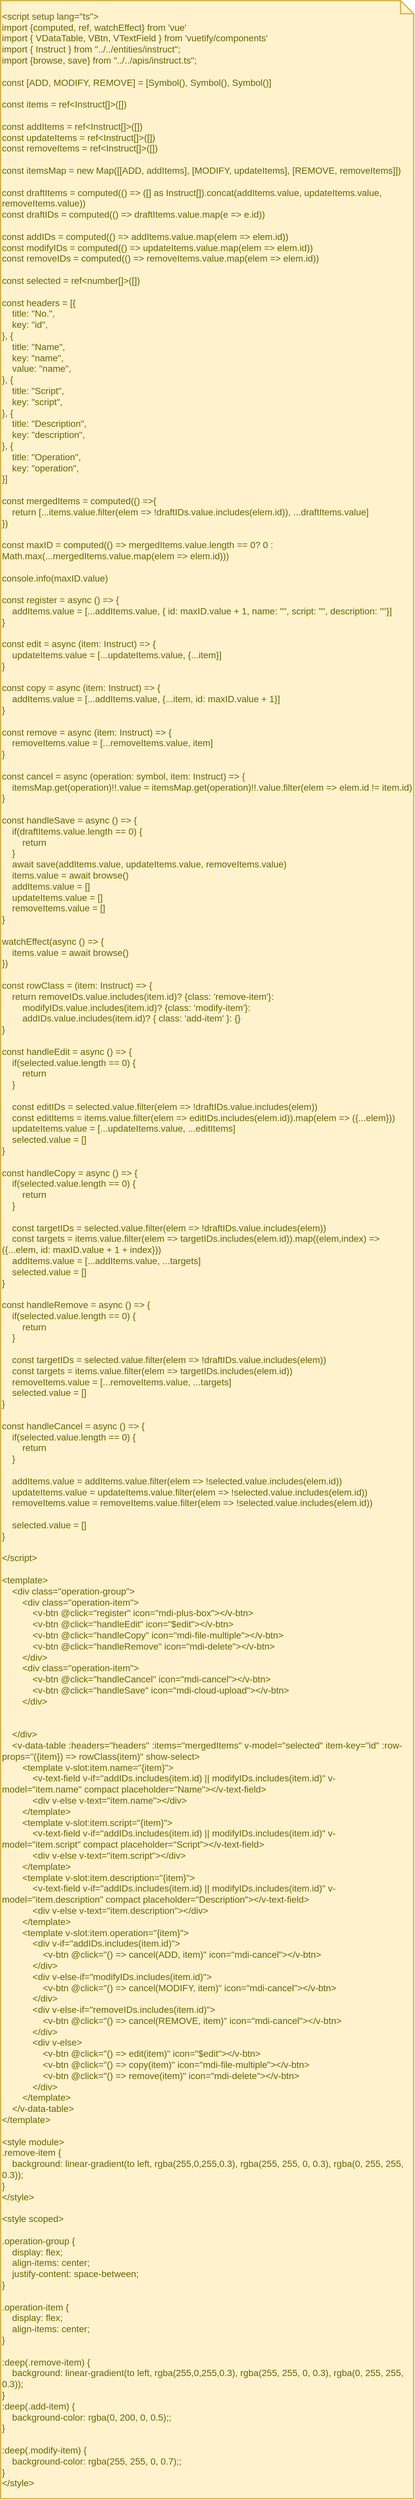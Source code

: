 <mxfile version="26.1.0">
  <diagram name="Page-1" id="iFm2WoA2XVPS7WGQNMdN">
    <mxGraphModel dx="1426" dy="781" grid="1" gridSize="10" guides="1" tooltips="1" connect="1" arrows="1" fold="1" page="1" pageScale="1" pageWidth="827" pageHeight="1169" math="0" shadow="0">
      <root>
        <mxCell id="0" />
        <mxCell id="1" parent="0" />
        <mxCell id="V4VD0yqdSJa1NpHtcIbv-1" value="&lt;div&gt;&amp;lt;script setup lang=&quot;ts&quot;&amp;gt;&lt;/div&gt;&lt;div&gt;import {computed, ref, watchEffect} from &#39;vue&#39;&lt;/div&gt;&lt;div&gt;import { VDataTable, VBtn, VTextField } from &#39;vuetify/components&#39;&lt;/div&gt;&lt;div&gt;import { Instruct } from &quot;../../entities/instruct&quot;;&lt;/div&gt;&lt;div&gt;import {browse, save} from &quot;../../apis/instruct.ts&quot;;&lt;/div&gt;&lt;div&gt;&lt;br&gt;&lt;/div&gt;&lt;div&gt;const [ADD, MODIFY, REMOVE] = [Symbol(), Symbol(), Symbol()]&lt;/div&gt;&lt;div&gt;&lt;br&gt;&lt;/div&gt;&lt;div&gt;const items = ref&amp;lt;Instruct[]&amp;gt;([])&lt;/div&gt;&lt;div&gt;&lt;br&gt;&lt;/div&gt;&lt;div&gt;const addItems = ref&amp;lt;Instruct[]&amp;gt;([])&lt;/div&gt;&lt;div&gt;const updateItems = ref&amp;lt;Instruct[]&amp;gt;([])&lt;/div&gt;&lt;div&gt;const removeItems = ref&amp;lt;Instruct[]&amp;gt;([])&lt;/div&gt;&lt;div&gt;&lt;br&gt;&lt;/div&gt;&lt;div&gt;const itemsMap = new Map([[ADD, addItems], [MODIFY, updateItems], [REMOVE, removeItems]])&lt;/div&gt;&lt;div&gt;&lt;br&gt;&lt;/div&gt;&lt;div&gt;const draftItems = computed(() =&amp;gt; ([] as Instruct[]).concat(addItems.value, updateItems.value, removeItems.value))&lt;/div&gt;&lt;div&gt;const draftIDs = computed(() =&amp;gt; draftItems.value.map(e =&amp;gt; e.id))&lt;/div&gt;&lt;div&gt;&lt;br&gt;&lt;/div&gt;&lt;div&gt;const addIDs = computed(() =&amp;gt; addItems.value.map(elem =&amp;gt; elem.id))&lt;/div&gt;&lt;div&gt;const modifyIDs = computed(() =&amp;gt; updateItems.value.map(elem =&amp;gt; elem.id))&lt;/div&gt;&lt;div&gt;const removeIDs = computed(() =&amp;gt; removeItems.value.map(elem =&amp;gt; elem.id))&lt;/div&gt;&lt;div&gt;&lt;br&gt;&lt;/div&gt;&lt;div&gt;const selected = ref&amp;lt;number[]&amp;gt;([])&lt;/div&gt;&lt;div&gt;&lt;br&gt;&lt;/div&gt;&lt;div&gt;const headers = [{&lt;/div&gt;&lt;div&gt;&amp;nbsp; &amp;nbsp; title: &quot;No.&quot;,&lt;/div&gt;&lt;div&gt;&amp;nbsp; &amp;nbsp; key: &quot;id&quot;,&lt;/div&gt;&lt;div&gt;}, {&lt;/div&gt;&lt;div&gt;&amp;nbsp; &amp;nbsp; title: &quot;Name&quot;,&lt;/div&gt;&lt;div&gt;&amp;nbsp; &amp;nbsp; key: &quot;name&quot;,&lt;/div&gt;&lt;div&gt;&amp;nbsp; &amp;nbsp; value: &quot;name&quot;,&lt;/div&gt;&lt;div&gt;}, {&lt;/div&gt;&lt;div&gt;&amp;nbsp; &amp;nbsp; title: &quot;Script&quot;,&lt;/div&gt;&lt;div&gt;&amp;nbsp; &amp;nbsp; key: &quot;script&quot;,&lt;/div&gt;&lt;div&gt;}, {&lt;/div&gt;&lt;div&gt;&amp;nbsp; &amp;nbsp; title: &quot;Description&quot;,&lt;/div&gt;&lt;div&gt;&amp;nbsp; &amp;nbsp; key: &quot;description&quot;,&lt;/div&gt;&lt;div&gt;}, {&lt;/div&gt;&lt;div&gt;&amp;nbsp; &amp;nbsp; title: &quot;Operation&quot;,&lt;/div&gt;&lt;div&gt;&amp;nbsp; &amp;nbsp; key: &quot;operation&quot;,&lt;/div&gt;&lt;div&gt;}]&lt;/div&gt;&lt;div&gt;&lt;br&gt;&lt;/div&gt;&lt;div&gt;const mergedItems = computed(() =&amp;gt;{&lt;/div&gt;&lt;div&gt;&amp;nbsp; &amp;nbsp; return [...items.value.filter(elem =&amp;gt; !draftIDs.value.includes(elem.id)), ...draftItems.value]&lt;/div&gt;&lt;div&gt;})&lt;/div&gt;&lt;div&gt;&lt;br&gt;&lt;/div&gt;&lt;div&gt;const maxID = computed(() =&amp;gt; mergedItems.value.length == 0? 0 : Math.max(...mergedItems.value.map(elem =&amp;gt; elem.id)))&lt;/div&gt;&lt;div&gt;&lt;br&gt;&lt;/div&gt;&lt;div&gt;console.info(maxID.value)&lt;/div&gt;&lt;div&gt;&lt;br&gt;&lt;/div&gt;&lt;div&gt;const register = async () =&amp;gt; {&lt;/div&gt;&lt;div&gt;&amp;nbsp; &amp;nbsp; addItems.value = [...addItems.value, { id: maxID.value + 1, name: &quot;&quot;, script: &quot;&quot;, description: &quot;&quot;}]&lt;/div&gt;&lt;div&gt;}&lt;/div&gt;&lt;div&gt;&lt;br&gt;&lt;/div&gt;&lt;div&gt;const edit = async (item: Instruct) =&amp;gt; {&lt;/div&gt;&lt;div&gt;&amp;nbsp; &amp;nbsp; updateItems.value = [...updateItems.value, {...item}]&lt;/div&gt;&lt;div&gt;}&lt;/div&gt;&lt;div&gt;&lt;br&gt;&lt;/div&gt;&lt;div&gt;const copy = async (item: Instruct) =&amp;gt; {&lt;/div&gt;&lt;div&gt;&amp;nbsp; &amp;nbsp; addItems.value = [...addItems.value, {...item, id: maxID.value + 1}]&lt;/div&gt;&lt;div&gt;}&lt;/div&gt;&lt;div&gt;&lt;br&gt;&lt;/div&gt;&lt;div&gt;const remove = async (item: Instruct) =&amp;gt; {&lt;/div&gt;&lt;div&gt;&amp;nbsp; &amp;nbsp; removeItems.value = [...removeItems.value, item]&lt;/div&gt;&lt;div&gt;}&lt;/div&gt;&lt;div&gt;&lt;br&gt;&lt;/div&gt;&lt;div&gt;const cancel = async (operation: symbol, item: Instruct) =&amp;gt; {&lt;/div&gt;&lt;div&gt;&amp;nbsp; &amp;nbsp; itemsMap.get(operation)!!.value = itemsMap.get(operation)!!.value.filter(elem =&amp;gt; elem.id != item.id)&lt;/div&gt;&lt;div&gt;}&lt;/div&gt;&lt;div&gt;&lt;br&gt;&lt;/div&gt;&lt;div&gt;const handleSave = async () =&amp;gt; {&lt;/div&gt;&lt;div&gt;&amp;nbsp; &amp;nbsp; if(draftItems.value.length == 0) {&lt;/div&gt;&lt;div&gt;&amp;nbsp; &amp;nbsp; &amp;nbsp; &amp;nbsp; return&lt;/div&gt;&lt;div&gt;&amp;nbsp; &amp;nbsp; }&lt;/div&gt;&lt;div&gt;&amp;nbsp; &amp;nbsp; await save(addItems.value, updateItems.value, removeItems.value)&lt;/div&gt;&lt;div&gt;&amp;nbsp; &amp;nbsp; items.value = await browse()&lt;/div&gt;&lt;div&gt;&amp;nbsp; &amp;nbsp; addItems.value = []&lt;/div&gt;&lt;div&gt;&amp;nbsp; &amp;nbsp; updateItems.value = []&lt;/div&gt;&lt;div&gt;&amp;nbsp; &amp;nbsp; removeItems.value = []&lt;/div&gt;&lt;div&gt;}&lt;/div&gt;&lt;div&gt;&lt;br&gt;&lt;/div&gt;&lt;div&gt;watchEffect(async () =&amp;gt; {&lt;/div&gt;&lt;div&gt;&amp;nbsp; &amp;nbsp; items.value = await browse()&lt;/div&gt;&lt;div&gt;})&lt;/div&gt;&lt;div&gt;&lt;br&gt;&lt;/div&gt;&lt;div&gt;const rowClass = (item: Instruct) =&amp;gt; {&lt;/div&gt;&lt;div&gt;&amp;nbsp; &amp;nbsp; return removeIDs.value.includes(item.id)? {class: &#39;remove-item&#39;}:&lt;/div&gt;&lt;div&gt;&amp;nbsp; &amp;nbsp; &amp;nbsp; &amp;nbsp; modifyIDs.value.includes(item.id)? {class: &#39;modify-item&#39;}:&lt;/div&gt;&lt;div&gt;&amp;nbsp; &amp;nbsp; &amp;nbsp; &amp;nbsp; addIDs.value.includes(item.id)? { class: &#39;add-item&#39; }: {}&lt;/div&gt;&lt;div&gt;}&lt;/div&gt;&lt;div&gt;&lt;br&gt;&lt;/div&gt;&lt;div&gt;const handleEdit = async () =&amp;gt; {&lt;/div&gt;&lt;div&gt;&amp;nbsp; &amp;nbsp; if(selected.value.length == 0) {&lt;/div&gt;&lt;div&gt;&amp;nbsp; &amp;nbsp; &amp;nbsp; &amp;nbsp; return&lt;/div&gt;&lt;div&gt;&amp;nbsp; &amp;nbsp; }&lt;/div&gt;&lt;div&gt;&lt;br&gt;&lt;/div&gt;&lt;div&gt;&amp;nbsp; &amp;nbsp; const editIDs = selected.value.filter(elem =&amp;gt; !draftIDs.value.includes(elem))&lt;/div&gt;&lt;div&gt;&amp;nbsp; &amp;nbsp; const editItems = items.value.filter(elem =&amp;gt; editIDs.includes(elem.id)).map(elem =&amp;gt; ({...elem}))&lt;/div&gt;&lt;div&gt;&amp;nbsp; &amp;nbsp; updateItems.value = [...updateItems.value, ...editItems]&lt;/div&gt;&lt;div&gt;&amp;nbsp; &amp;nbsp; selected.value = []&lt;/div&gt;&lt;div&gt;}&lt;/div&gt;&lt;div&gt;&lt;br&gt;&lt;/div&gt;&lt;div&gt;const handleCopy = async () =&amp;gt; {&lt;/div&gt;&lt;div&gt;&amp;nbsp; &amp;nbsp; if(selected.value.length == 0) {&lt;/div&gt;&lt;div&gt;&amp;nbsp; &amp;nbsp; &amp;nbsp; &amp;nbsp; return&lt;/div&gt;&lt;div&gt;&amp;nbsp; &amp;nbsp; }&lt;/div&gt;&lt;div&gt;&lt;br&gt;&lt;/div&gt;&lt;div&gt;&amp;nbsp; &amp;nbsp; const targetIDs = selected.value.filter(elem =&amp;gt; !draftIDs.value.includes(elem))&lt;/div&gt;&lt;div&gt;&amp;nbsp; &amp;nbsp; const targets = items.value.filter(elem =&amp;gt; targetIDs.includes(elem.id)).map((elem,index) =&amp;gt; ({...elem, id: maxID.value + 1 + index}))&lt;/div&gt;&lt;div&gt;&amp;nbsp; &amp;nbsp; addItems.value = [...addItems.value, ...targets]&lt;/div&gt;&lt;div&gt;&amp;nbsp; &amp;nbsp; selected.value = []&lt;/div&gt;&lt;div&gt;}&lt;/div&gt;&lt;div&gt;&lt;br&gt;&lt;/div&gt;&lt;div&gt;const handleRemove = async () =&amp;gt; {&lt;/div&gt;&lt;div&gt;&amp;nbsp; &amp;nbsp; if(selected.value.length == 0) {&lt;/div&gt;&lt;div&gt;&amp;nbsp; &amp;nbsp; &amp;nbsp; &amp;nbsp; return&lt;/div&gt;&lt;div&gt;&amp;nbsp; &amp;nbsp; }&lt;/div&gt;&lt;div&gt;&lt;br&gt;&lt;/div&gt;&lt;div&gt;&amp;nbsp; &amp;nbsp; const targetIDs = selected.value.filter(elem =&amp;gt; !draftIDs.value.includes(elem))&lt;/div&gt;&lt;div&gt;&amp;nbsp; &amp;nbsp; const targets = items.value.filter(elem =&amp;gt; targetIDs.includes(elem.id))&lt;/div&gt;&lt;div&gt;&amp;nbsp; &amp;nbsp; removeItems.value = [...removeItems.value, ...targets]&lt;/div&gt;&lt;div&gt;&amp;nbsp; &amp;nbsp; selected.value = []&lt;/div&gt;&lt;div&gt;}&lt;/div&gt;&lt;div&gt;&lt;br&gt;&lt;/div&gt;&lt;div&gt;const handleCancel = async () =&amp;gt; {&lt;/div&gt;&lt;div&gt;&amp;nbsp; &amp;nbsp; if(selected.value.length == 0) {&lt;/div&gt;&lt;div&gt;&amp;nbsp; &amp;nbsp; &amp;nbsp; &amp;nbsp; return&lt;/div&gt;&lt;div&gt;&amp;nbsp; &amp;nbsp; }&lt;/div&gt;&lt;div&gt;&lt;br&gt;&lt;/div&gt;&lt;div&gt;&amp;nbsp; &amp;nbsp; addItems.value = addItems.value.filter(elem =&amp;gt; !selected.value.includes(elem.id))&lt;/div&gt;&lt;div&gt;&amp;nbsp; &amp;nbsp; updateItems.value = updateItems.value.filter(elem =&amp;gt; !selected.value.includes(elem.id))&lt;/div&gt;&lt;div&gt;&amp;nbsp; &amp;nbsp; removeItems.value = removeItems.value.filter(elem =&amp;gt; !selected.value.includes(elem.id))&lt;/div&gt;&lt;div&gt;&lt;br&gt;&lt;/div&gt;&lt;div&gt;&amp;nbsp; &amp;nbsp; selected.value = []&lt;/div&gt;&lt;div&gt;}&lt;/div&gt;&lt;div&gt;&lt;br&gt;&lt;/div&gt;&lt;div&gt;&amp;lt;/script&amp;gt;&lt;/div&gt;&lt;div&gt;&lt;br&gt;&lt;/div&gt;&lt;div&gt;&amp;lt;template&amp;gt;&lt;/div&gt;&lt;div&gt;&amp;nbsp; &amp;nbsp; &amp;lt;div class=&quot;operation-group&quot;&amp;gt;&lt;/div&gt;&lt;div&gt;&amp;nbsp; &amp;nbsp; &amp;nbsp; &amp;nbsp; &amp;lt;div class=&quot;operation-item&quot;&amp;gt;&lt;/div&gt;&lt;div&gt;&amp;nbsp; &amp;nbsp; &amp;nbsp; &amp;nbsp; &amp;nbsp; &amp;nbsp; &amp;lt;v-btn @click=&quot;register&quot; icon=&quot;mdi-plus-box&quot;&amp;gt;&amp;lt;/v-btn&amp;gt;&lt;/div&gt;&lt;div&gt;&amp;nbsp; &amp;nbsp; &amp;nbsp; &amp;nbsp; &amp;nbsp; &amp;nbsp; &amp;lt;v-btn @click=&quot;handleEdit&quot; icon=&quot;$edit&quot;&amp;gt;&amp;lt;/v-btn&amp;gt;&lt;/div&gt;&lt;div&gt;&amp;nbsp; &amp;nbsp; &amp;nbsp; &amp;nbsp; &amp;nbsp; &amp;nbsp; &amp;lt;v-btn @click=&quot;handleCopy&quot; icon=&quot;mdi-file-multiple&quot;&amp;gt;&amp;lt;/v-btn&amp;gt;&lt;/div&gt;&lt;div&gt;&amp;nbsp; &amp;nbsp; &amp;nbsp; &amp;nbsp; &amp;nbsp; &amp;nbsp; &amp;lt;v-btn @click=&quot;handleRemove&quot; icon=&quot;mdi-delete&quot;&amp;gt;&amp;lt;/v-btn&amp;gt;&lt;/div&gt;&lt;div&gt;&amp;nbsp; &amp;nbsp; &amp;nbsp; &amp;nbsp; &amp;lt;/div&amp;gt;&lt;/div&gt;&lt;div&gt;&amp;nbsp; &amp;nbsp; &amp;nbsp; &amp;nbsp; &amp;lt;div class=&quot;operation-item&quot;&amp;gt;&lt;/div&gt;&lt;div&gt;&amp;nbsp; &amp;nbsp; &amp;nbsp; &amp;nbsp; &amp;nbsp; &amp;nbsp; &amp;lt;v-btn @click=&quot;handleCancel&quot; icon=&quot;mdi-cancel&quot;&amp;gt;&amp;lt;/v-btn&amp;gt;&lt;/div&gt;&lt;div&gt;&amp;nbsp; &amp;nbsp; &amp;nbsp; &amp;nbsp; &amp;nbsp; &amp;nbsp; &amp;lt;v-btn @click=&quot;handleSave&quot; icon=&quot;mdi-cloud-upload&quot;&amp;gt;&amp;lt;/v-btn&amp;gt;&lt;/div&gt;&lt;div&gt;&amp;nbsp; &amp;nbsp; &amp;nbsp; &amp;nbsp; &amp;lt;/div&amp;gt;&lt;/div&gt;&lt;div&gt;&lt;br&gt;&lt;/div&gt;&lt;div&gt;&lt;br&gt;&lt;/div&gt;&lt;div&gt;&amp;nbsp; &amp;nbsp; &amp;lt;/div&amp;gt;&lt;/div&gt;&lt;div&gt;&amp;nbsp; &amp;nbsp; &amp;lt;v-data-table :headers=&quot;headers&quot; :items=&quot;mergedItems&quot; v-model=&quot;selected&quot; item-key=&quot;id&quot; :row-props=&quot;({item}) =&amp;gt; rowClass(item)&quot; show-select&amp;gt;&lt;/div&gt;&lt;div&gt;&amp;nbsp; &amp;nbsp; &amp;nbsp; &amp;nbsp; &amp;lt;template v-slot:item.name=&quot;{item}&quot;&amp;gt;&lt;/div&gt;&lt;div&gt;&amp;nbsp; &amp;nbsp; &amp;nbsp; &amp;nbsp; &amp;nbsp; &amp;nbsp; &amp;lt;v-text-field v-if=&quot;addIDs.includes(item.id) || modifyIDs.includes(item.id)&quot; v-model=&quot;item.name&quot; compact placeholder=&quot;Name&quot;&amp;gt;&amp;lt;/v-text-field&amp;gt;&lt;/div&gt;&lt;div&gt;&amp;nbsp; &amp;nbsp; &amp;nbsp; &amp;nbsp; &amp;nbsp; &amp;nbsp; &amp;lt;div v-else v-text=&quot;item.name&quot;&amp;gt;&amp;lt;/div&amp;gt;&lt;/div&gt;&lt;div&gt;&amp;nbsp; &amp;nbsp; &amp;nbsp; &amp;nbsp; &amp;lt;/template&amp;gt;&lt;/div&gt;&lt;div&gt;&amp;nbsp; &amp;nbsp; &amp;nbsp; &amp;nbsp; &amp;lt;template v-slot:item.script=&quot;{item}&quot;&amp;gt;&lt;/div&gt;&lt;div&gt;&amp;nbsp; &amp;nbsp; &amp;nbsp; &amp;nbsp; &amp;nbsp; &amp;nbsp; &amp;lt;v-text-field v-if=&quot;addIDs.includes(item.id) || modifyIDs.includes(item.id)&quot; v-model=&quot;item.script&quot; compact placeholder=&quot;Script&quot;&amp;gt;&amp;lt;/v-text-field&amp;gt;&lt;/div&gt;&lt;div&gt;&amp;nbsp; &amp;nbsp; &amp;nbsp; &amp;nbsp; &amp;nbsp; &amp;nbsp; &amp;lt;div v-else v-text=&quot;item.script&quot;&amp;gt;&amp;lt;/div&amp;gt;&lt;/div&gt;&lt;div&gt;&amp;nbsp; &amp;nbsp; &amp;nbsp; &amp;nbsp; &amp;lt;/template&amp;gt;&lt;/div&gt;&lt;div&gt;&amp;nbsp; &amp;nbsp; &amp;nbsp; &amp;nbsp; &amp;lt;template v-slot:item.description=&quot;{item}&quot;&amp;gt;&lt;/div&gt;&lt;div&gt;&amp;nbsp; &amp;nbsp; &amp;nbsp; &amp;nbsp; &amp;nbsp; &amp;nbsp; &amp;lt;v-text-field v-if=&quot;addIDs.includes(item.id) || modifyIDs.includes(item.id)&quot; v-model=&quot;item.description&quot; compact placeholder=&quot;Description&quot;&amp;gt;&amp;lt;/v-text-field&amp;gt;&lt;/div&gt;&lt;div&gt;&amp;nbsp; &amp;nbsp; &amp;nbsp; &amp;nbsp; &amp;nbsp; &amp;nbsp; &amp;lt;div v-else v-text=&quot;item.description&quot;&amp;gt;&amp;lt;/div&amp;gt;&lt;/div&gt;&lt;div&gt;&amp;nbsp; &amp;nbsp; &amp;nbsp; &amp;nbsp; &amp;lt;/template&amp;gt;&lt;/div&gt;&lt;div&gt;&amp;nbsp; &amp;nbsp; &amp;nbsp; &amp;nbsp; &amp;lt;template v-slot:item.operation=&quot;{item}&quot;&amp;gt;&lt;/div&gt;&lt;div&gt;&amp;nbsp; &amp;nbsp; &amp;nbsp; &amp;nbsp; &amp;nbsp; &amp;nbsp; &amp;lt;div v-if=&quot;addIDs.includes(item.id)&quot;&amp;gt;&lt;/div&gt;&lt;div&gt;&amp;nbsp; &amp;nbsp; &amp;nbsp; &amp;nbsp; &amp;nbsp; &amp;nbsp; &amp;nbsp; &amp;nbsp; &amp;lt;v-btn @click=&quot;() =&amp;gt; cancel(ADD, item)&quot; icon=&quot;mdi-cancel&quot;&amp;gt;&amp;lt;/v-btn&amp;gt;&lt;/div&gt;&lt;div&gt;&amp;nbsp; &amp;nbsp; &amp;nbsp; &amp;nbsp; &amp;nbsp; &amp;nbsp; &amp;lt;/div&amp;gt;&lt;/div&gt;&lt;div&gt;&amp;nbsp; &amp;nbsp; &amp;nbsp; &amp;nbsp; &amp;nbsp; &amp;nbsp; &amp;lt;div v-else-if=&quot;modifyIDs.includes(item.id)&quot;&amp;gt;&lt;/div&gt;&lt;div&gt;&amp;nbsp; &amp;nbsp; &amp;nbsp; &amp;nbsp; &amp;nbsp; &amp;nbsp; &amp;nbsp; &amp;nbsp; &amp;lt;v-btn @click=&quot;() =&amp;gt; cancel(MODIFY, item)&quot; icon=&quot;mdi-cancel&quot;&amp;gt;&amp;lt;/v-btn&amp;gt;&lt;/div&gt;&lt;div&gt;&amp;nbsp; &amp;nbsp; &amp;nbsp; &amp;nbsp; &amp;nbsp; &amp;nbsp; &amp;lt;/div&amp;gt;&lt;/div&gt;&lt;div&gt;&amp;nbsp; &amp;nbsp; &amp;nbsp; &amp;nbsp; &amp;nbsp; &amp;nbsp; &amp;lt;div v-else-if=&quot;removeIDs.includes(item.id)&quot;&amp;gt;&lt;/div&gt;&lt;div&gt;&amp;nbsp; &amp;nbsp; &amp;nbsp; &amp;nbsp; &amp;nbsp; &amp;nbsp; &amp;nbsp; &amp;nbsp; &amp;lt;v-btn @click=&quot;() =&amp;gt; cancel(REMOVE, item)&quot; icon=&quot;mdi-cancel&quot;&amp;gt;&amp;lt;/v-btn&amp;gt;&lt;/div&gt;&lt;div&gt;&amp;nbsp; &amp;nbsp; &amp;nbsp; &amp;nbsp; &amp;nbsp; &amp;nbsp; &amp;lt;/div&amp;gt;&lt;/div&gt;&lt;div&gt;&amp;nbsp; &amp;nbsp; &amp;nbsp; &amp;nbsp; &amp;nbsp; &amp;nbsp; &amp;lt;div v-else&amp;gt;&lt;/div&gt;&lt;div&gt;&amp;nbsp; &amp;nbsp; &amp;nbsp; &amp;nbsp; &amp;nbsp; &amp;nbsp; &amp;nbsp; &amp;nbsp; &amp;lt;v-btn @click=&quot;() =&amp;gt; edit(item)&quot; icon=&quot;$edit&quot;&amp;gt;&amp;lt;/v-btn&amp;gt;&lt;/div&gt;&lt;div&gt;&amp;nbsp; &amp;nbsp; &amp;nbsp; &amp;nbsp; &amp;nbsp; &amp;nbsp; &amp;nbsp; &amp;nbsp; &amp;lt;v-btn @click=&quot;() =&amp;gt; copy(item)&quot; icon=&quot;mdi-file-multiple&quot;&amp;gt;&amp;lt;/v-btn&amp;gt;&lt;/div&gt;&lt;div&gt;&amp;nbsp; &amp;nbsp; &amp;nbsp; &amp;nbsp; &amp;nbsp; &amp;nbsp; &amp;nbsp; &amp;nbsp; &amp;lt;v-btn @click=&quot;() =&amp;gt; remove(item)&quot; icon=&quot;mdi-delete&quot;&amp;gt;&amp;lt;/v-btn&amp;gt;&lt;/div&gt;&lt;div&gt;&amp;nbsp; &amp;nbsp; &amp;nbsp; &amp;nbsp; &amp;nbsp; &amp;nbsp; &amp;lt;/div&amp;gt;&lt;/div&gt;&lt;div&gt;&amp;nbsp; &amp;nbsp; &amp;nbsp; &amp;nbsp; &amp;lt;/template&amp;gt;&lt;/div&gt;&lt;div&gt;&amp;nbsp; &amp;nbsp; &amp;lt;/v-data-table&amp;gt;&lt;/div&gt;&lt;div&gt;&amp;lt;/template&amp;gt;&lt;/div&gt;&lt;div&gt;&lt;br&gt;&lt;/div&gt;&lt;div&gt;&amp;lt;style module&amp;gt;&lt;/div&gt;&lt;div&gt;.remove-item {&lt;/div&gt;&lt;div&gt;&amp;nbsp; &amp;nbsp; background: linear-gradient(to left, rgba(255,0,255,0.3), rgba(255, 255, 0, 0.3), rgba(0, 255, 255, 0.3));&lt;/div&gt;&lt;div&gt;}&lt;/div&gt;&lt;div&gt;&amp;lt;/style&amp;gt;&lt;/div&gt;&lt;div&gt;&lt;br&gt;&lt;/div&gt;&lt;div&gt;&amp;lt;style scoped&amp;gt;&lt;/div&gt;&lt;div&gt;&lt;br&gt;&lt;/div&gt;&lt;div&gt;.operation-group {&lt;/div&gt;&lt;div&gt;&amp;nbsp; &amp;nbsp; display: flex;&lt;/div&gt;&lt;div&gt;&amp;nbsp; &amp;nbsp; align-items: center;&lt;/div&gt;&lt;div&gt;&amp;nbsp; &amp;nbsp; justify-content: space-between;&lt;/div&gt;&lt;div&gt;}&lt;/div&gt;&lt;div&gt;&lt;br&gt;&lt;/div&gt;&lt;div&gt;.operation-item {&lt;/div&gt;&lt;div&gt;&amp;nbsp; &amp;nbsp; display: flex;&lt;/div&gt;&lt;div&gt;&amp;nbsp; &amp;nbsp; align-items: center;&lt;/div&gt;&lt;div&gt;}&lt;/div&gt;&lt;div&gt;&lt;br&gt;&lt;/div&gt;&lt;div&gt;:deep(.remove-item) {&lt;/div&gt;&lt;div&gt;&amp;nbsp; &amp;nbsp; background: linear-gradient(to left, rgba(255,0,255,0.3), rgba(255, 255, 0, 0.3), rgba(0, 255, 255, 0.3));&lt;/div&gt;&lt;div&gt;}&lt;/div&gt;&lt;div&gt;:deep(.add-item) {&lt;/div&gt;&lt;div&gt;&amp;nbsp; &amp;nbsp; background-color: rgba(0, 200, 0, 0.5);;&lt;/div&gt;&lt;div&gt;}&lt;/div&gt;&lt;div&gt;&lt;br&gt;&lt;/div&gt;&lt;div&gt;:deep(.modify-item) {&lt;/div&gt;&lt;div&gt;&amp;nbsp; &amp;nbsp; background-color: rgba(255, 255, 0, 0.7);;&lt;/div&gt;&lt;div&gt;}&lt;/div&gt;&lt;div style=&quot;&quot;&gt;&amp;lt;/style&amp;gt;&lt;/div&gt;" style="shape=note;strokeWidth=2;fontSize=14;size=20;whiteSpace=wrap;html=1;fillColor=#fff2cc;strokeColor=#d6b656;fontColor=#666600;align=left;" vertex="1" parent="1">
          <mxGeometry x="70" y="40" width="630" height="3810" as="geometry" />
        </mxCell>
      </root>
    </mxGraphModel>
  </diagram>
</mxfile>
